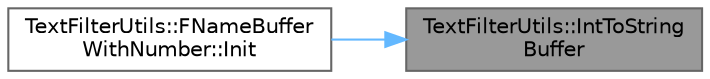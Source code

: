 digraph "TextFilterUtils::IntToStringBuffer"
{
 // INTERACTIVE_SVG=YES
 // LATEX_PDF_SIZE
  bgcolor="transparent";
  edge [fontname=Helvetica,fontsize=10,labelfontname=Helvetica,labelfontsize=10];
  node [fontname=Helvetica,fontsize=10,shape=box,height=0.2,width=0.4];
  rankdir="RL";
  Node1 [id="Node000001",label="TextFilterUtils::IntToString\lBuffer",height=0.2,width=0.4,color="gray40", fillcolor="grey60", style="filled", fontcolor="black",tooltip=" "];
  Node1 -> Node2 [id="edge1_Node000001_Node000002",dir="back",color="steelblue1",style="solid",tooltip=" "];
  Node2 [id="Node000002",label="TextFilterUtils::FNameBuffer\lWithNumber::Init",height=0.2,width=0.4,color="grey40", fillcolor="white", style="filled",URL="$d7/de6/structTextFilterUtils_1_1FNameBufferWithNumber.html#a627e5083af7496ac155b1c5dcfa06d0c",tooltip=" "];
}

